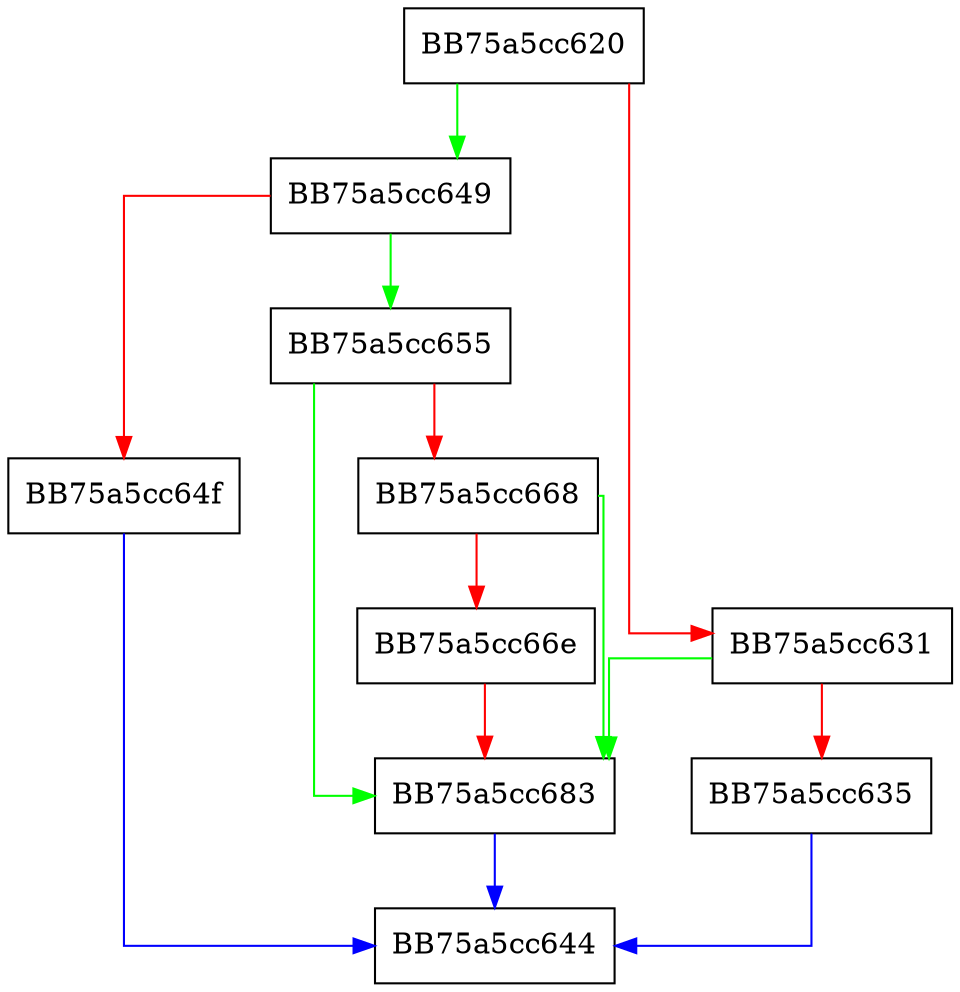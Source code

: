 digraph IntElement {
  node [shape="box"];
  graph [splines=ortho];
  BB75a5cc620 -> BB75a5cc649 [color="green"];
  BB75a5cc620 -> BB75a5cc631 [color="red"];
  BB75a5cc631 -> BB75a5cc683 [color="green"];
  BB75a5cc631 -> BB75a5cc635 [color="red"];
  BB75a5cc635 -> BB75a5cc644 [color="blue"];
  BB75a5cc649 -> BB75a5cc655 [color="green"];
  BB75a5cc649 -> BB75a5cc64f [color="red"];
  BB75a5cc64f -> BB75a5cc644 [color="blue"];
  BB75a5cc655 -> BB75a5cc683 [color="green"];
  BB75a5cc655 -> BB75a5cc668 [color="red"];
  BB75a5cc668 -> BB75a5cc683 [color="green"];
  BB75a5cc668 -> BB75a5cc66e [color="red"];
  BB75a5cc66e -> BB75a5cc683 [color="red"];
  BB75a5cc683 -> BB75a5cc644 [color="blue"];
}